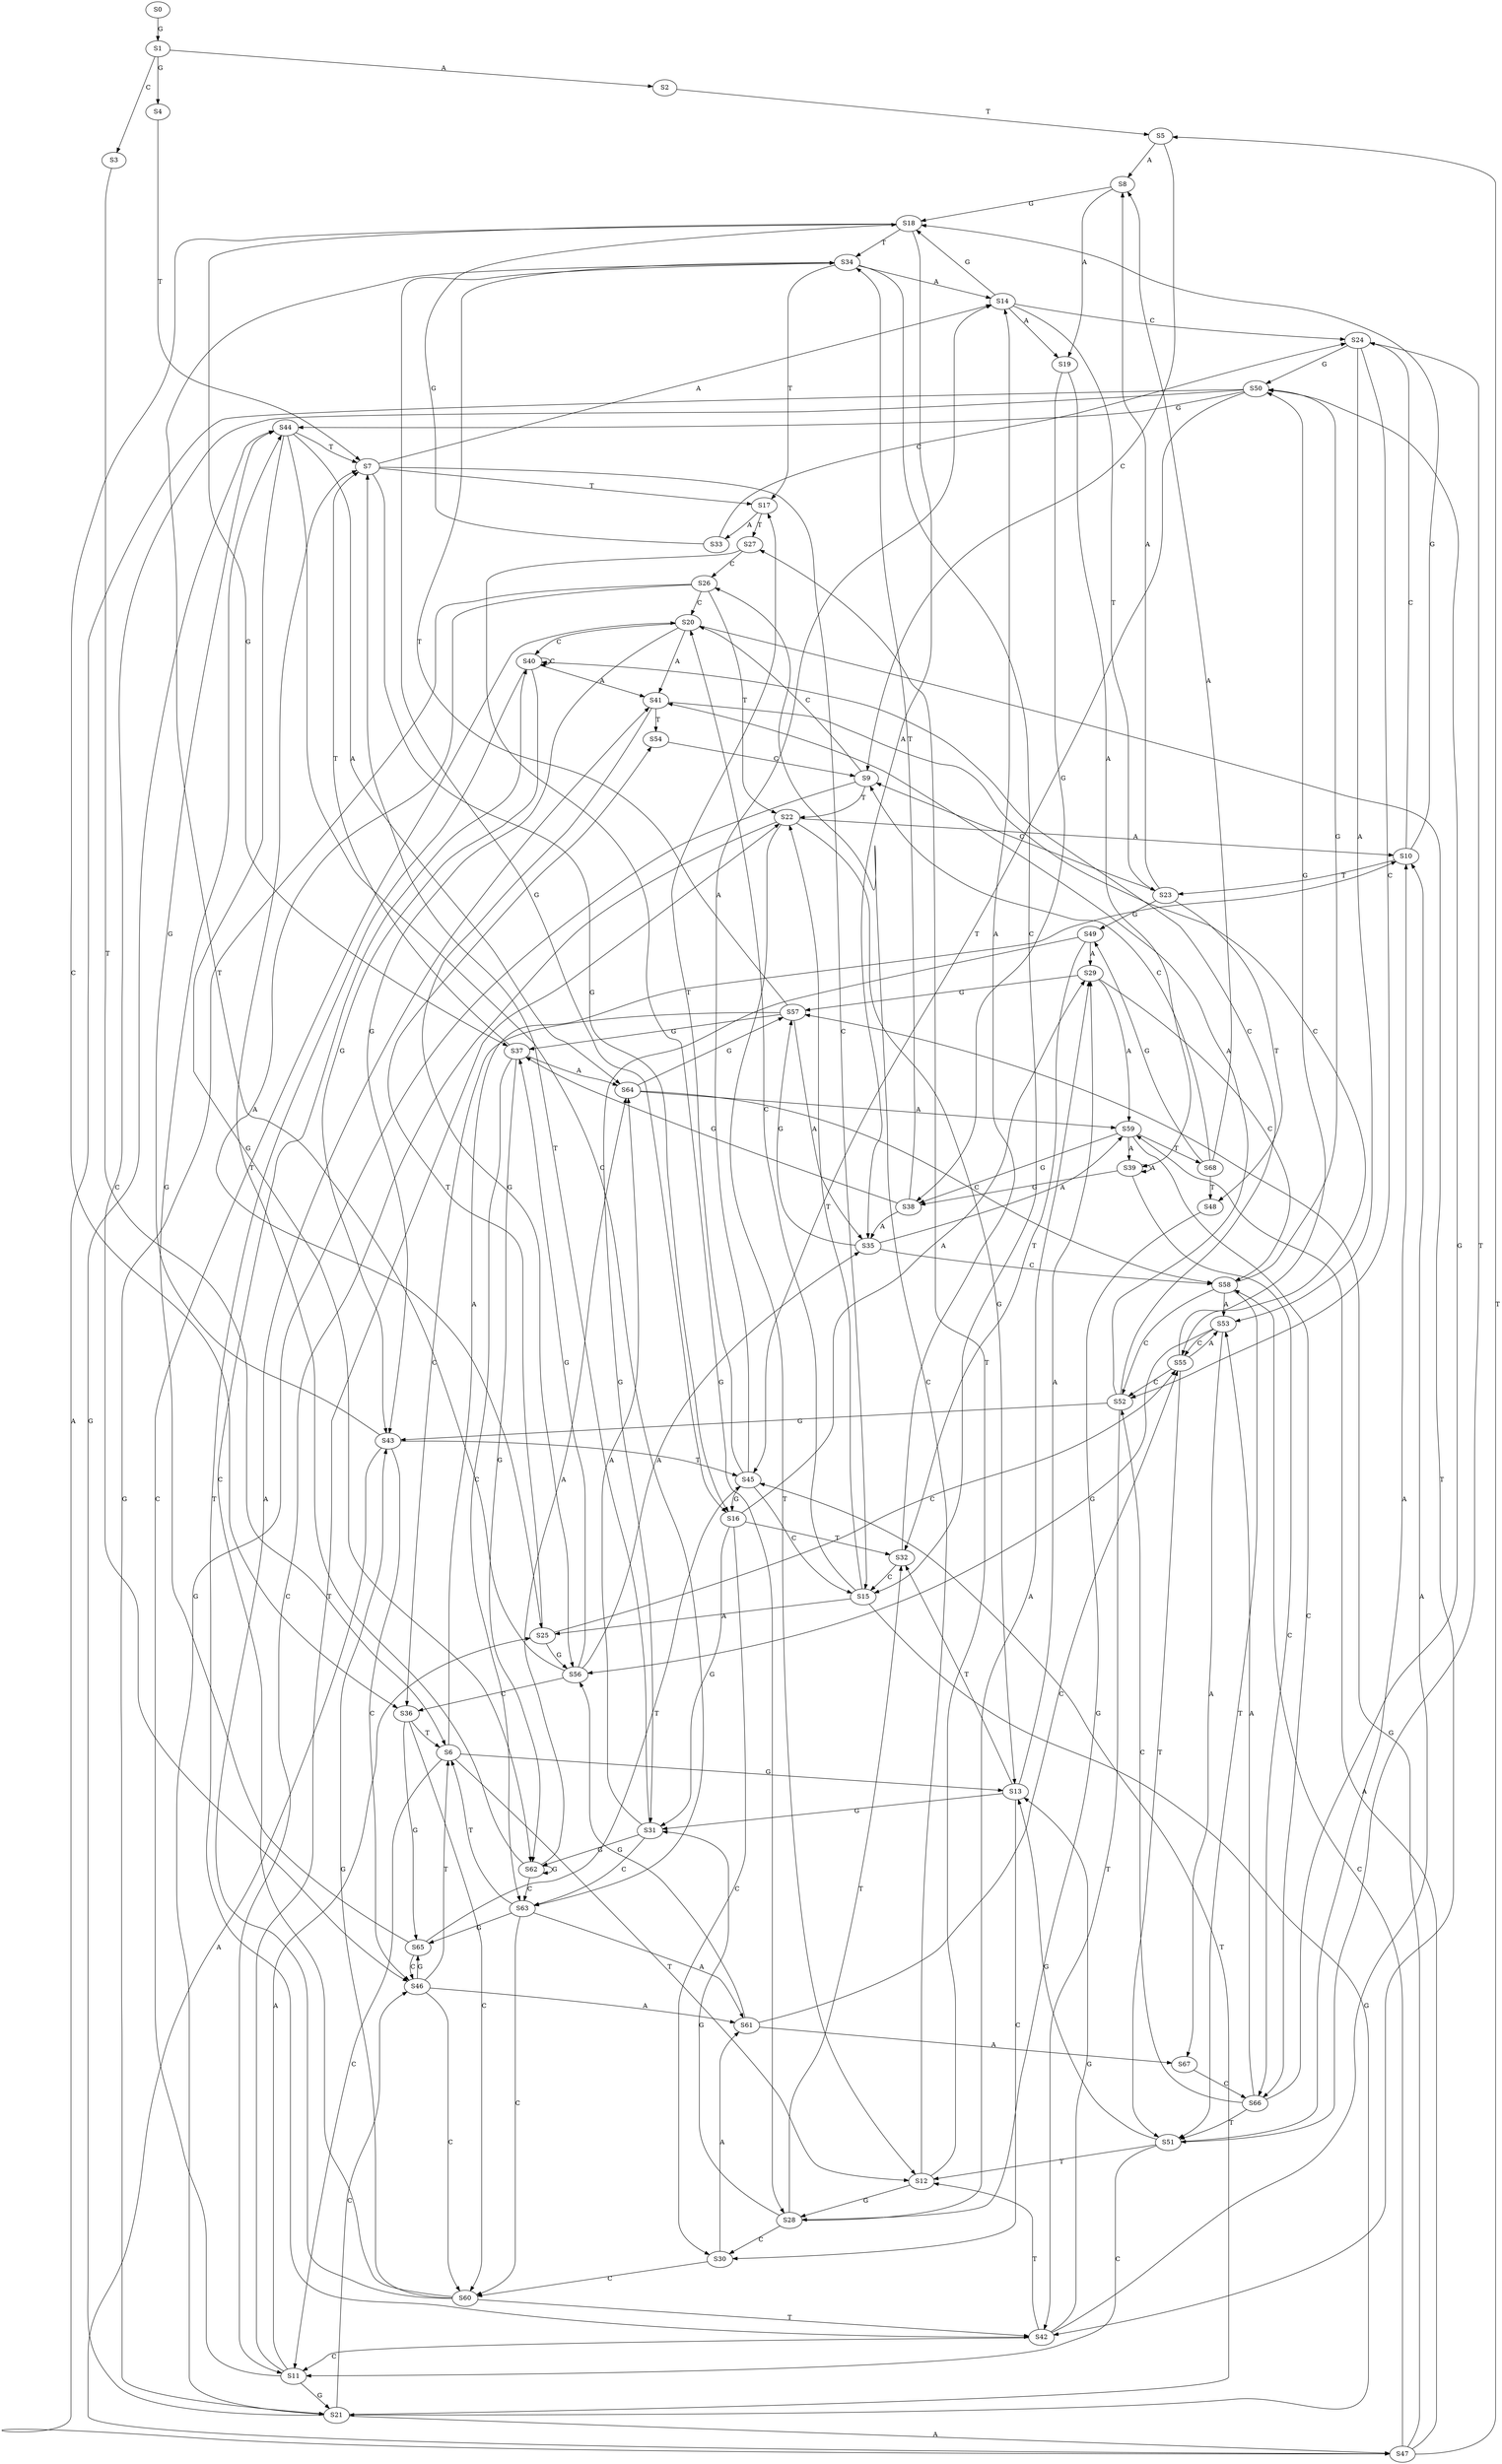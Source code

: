strict digraph  {
	S0 -> S1 [ label = G ];
	S1 -> S2 [ label = A ];
	S1 -> S3 [ label = C ];
	S1 -> S4 [ label = G ];
	S2 -> S5 [ label = T ];
	S3 -> S6 [ label = T ];
	S4 -> S7 [ label = T ];
	S5 -> S8 [ label = A ];
	S5 -> S9 [ label = C ];
	S6 -> S10 [ label = A ];
	S6 -> S11 [ label = C ];
	S6 -> S12 [ label = T ];
	S6 -> S13 [ label = G ];
	S7 -> S14 [ label = A ];
	S7 -> S15 [ label = C ];
	S7 -> S16 [ label = G ];
	S7 -> S17 [ label = T ];
	S8 -> S18 [ label = G ];
	S8 -> S19 [ label = A ];
	S9 -> S20 [ label = C ];
	S9 -> S21 [ label = G ];
	S9 -> S22 [ label = T ];
	S10 -> S18 [ label = G ];
	S10 -> S23 [ label = T ];
	S10 -> S24 [ label = C ];
	S11 -> S22 [ label = T ];
	S11 -> S21 [ label = G ];
	S11 -> S20 [ label = C ];
	S11 -> S25 [ label = A ];
	S12 -> S26 [ label = C ];
	S12 -> S27 [ label = T ];
	S12 -> S28 [ label = G ];
	S13 -> S29 [ label = A ];
	S13 -> S30 [ label = C ];
	S13 -> S31 [ label = G ];
	S13 -> S32 [ label = T ];
	S14 -> S23 [ label = T ];
	S14 -> S18 [ label = G ];
	S14 -> S19 [ label = A ];
	S14 -> S24 [ label = C ];
	S15 -> S22 [ label = T ];
	S15 -> S21 [ label = G ];
	S15 -> S25 [ label = A ];
	S15 -> S20 [ label = C ];
	S16 -> S32 [ label = T ];
	S16 -> S31 [ label = G ];
	S16 -> S29 [ label = A ];
	S16 -> S30 [ label = C ];
	S17 -> S33 [ label = A ];
	S17 -> S27 [ label = T ];
	S18 -> S34 [ label = T ];
	S18 -> S35 [ label = A ];
	S18 -> S36 [ label = C ];
	S18 -> S37 [ label = G ];
	S19 -> S38 [ label = G ];
	S19 -> S39 [ label = A ];
	S20 -> S40 [ label = C ];
	S20 -> S41 [ label = A ];
	S20 -> S42 [ label = T ];
	S20 -> S43 [ label = G ];
	S21 -> S44 [ label = G ];
	S21 -> S45 [ label = T ];
	S21 -> S46 [ label = C ];
	S21 -> S47 [ label = A ];
	S22 -> S13 [ label = G ];
	S22 -> S11 [ label = C ];
	S22 -> S10 [ label = A ];
	S22 -> S12 [ label = T ];
	S23 -> S9 [ label = C ];
	S23 -> S8 [ label = A ];
	S23 -> S48 [ label = T ];
	S23 -> S49 [ label = G ];
	S24 -> S50 [ label = G ];
	S24 -> S51 [ label = T ];
	S24 -> S52 [ label = C ];
	S24 -> S53 [ label = A ];
	S25 -> S54 [ label = T ];
	S25 -> S55 [ label = C ];
	S25 -> S56 [ label = G ];
	S26 -> S25 [ label = A ];
	S26 -> S22 [ label = T ];
	S26 -> S20 [ label = C ];
	S26 -> S21 [ label = G ];
	S27 -> S28 [ label = G ];
	S27 -> S26 [ label = C ];
	S28 -> S31 [ label = G ];
	S28 -> S30 [ label = C ];
	S28 -> S32 [ label = T ];
	S28 -> S29 [ label = A ];
	S29 -> S57 [ label = G ];
	S29 -> S58 [ label = C ];
	S29 -> S59 [ label = A ];
	S30 -> S60 [ label = C ];
	S30 -> S61 [ label = A ];
	S31 -> S62 [ label = G ];
	S31 -> S63 [ label = C ];
	S31 -> S64 [ label = A ];
	S31 -> S7 [ label = T ];
	S32 -> S15 [ label = C ];
	S32 -> S14 [ label = A ];
	S33 -> S24 [ label = C ];
	S33 -> S18 [ label = G ];
	S34 -> S14 [ label = A ];
	S34 -> S15 [ label = C ];
	S34 -> S16 [ label = G ];
	S34 -> S17 [ label = T ];
	S35 -> S59 [ label = A ];
	S35 -> S58 [ label = C ];
	S35 -> S57 [ label = G ];
	S36 -> S60 [ label = C ];
	S36 -> S6 [ label = T ];
	S36 -> S65 [ label = G ];
	S37 -> S64 [ label = A ];
	S37 -> S62 [ label = G ];
	S37 -> S7 [ label = T ];
	S37 -> S63 [ label = C ];
	S38 -> S34 [ label = T ];
	S38 -> S35 [ label = A ];
	S38 -> S37 [ label = G ];
	S39 -> S38 [ label = G ];
	S39 -> S66 [ label = C ];
	S39 -> S39 [ label = A ];
	S40 -> S43 [ label = G ];
	S40 -> S40 [ label = C ];
	S40 -> S41 [ label = A ];
	S40 -> S42 [ label = T ];
	S41 -> S56 [ label = G ];
	S41 -> S54 [ label = T ];
	S41 -> S55 [ label = C ];
	S42 -> S13 [ label = G ];
	S42 -> S10 [ label = A ];
	S42 -> S11 [ label = C ];
	S42 -> S12 [ label = T ];
	S43 -> S47 [ label = A ];
	S43 -> S44 [ label = G ];
	S43 -> S45 [ label = T ];
	S43 -> S46 [ label = C ];
	S44 -> S64 [ label = A ];
	S44 -> S62 [ label = G ];
	S44 -> S63 [ label = C ];
	S44 -> S7 [ label = T ];
	S45 -> S15 [ label = C ];
	S45 -> S14 [ label = A ];
	S45 -> S16 [ label = G ];
	S45 -> S17 [ label = T ];
	S46 -> S65 [ label = G ];
	S46 -> S6 [ label = T ];
	S46 -> S60 [ label = C ];
	S46 -> S61 [ label = A ];
	S47 -> S59 [ label = A ];
	S47 -> S58 [ label = C ];
	S47 -> S57 [ label = G ];
	S47 -> S5 [ label = T ];
	S48 -> S28 [ label = G ];
	S49 -> S31 [ label = G ];
	S49 -> S29 [ label = A ];
	S49 -> S32 [ label = T ];
	S50 -> S44 [ label = G ];
	S50 -> S47 [ label = A ];
	S50 -> S45 [ label = T ];
	S50 -> S46 [ label = C ];
	S51 -> S10 [ label = A ];
	S51 -> S11 [ label = C ];
	S51 -> S12 [ label = T ];
	S51 -> S13 [ label = G ];
	S52 -> S40 [ label = C ];
	S52 -> S41 [ label = A ];
	S52 -> S42 [ label = T ];
	S52 -> S43 [ label = G ];
	S53 -> S56 [ label = G ];
	S53 -> S55 [ label = C ];
	S53 -> S67 [ label = A ];
	S54 -> S9 [ label = C ];
	S55 -> S51 [ label = T ];
	S55 -> S52 [ label = C ];
	S55 -> S53 [ label = A ];
	S55 -> S50 [ label = G ];
	S56 -> S37 [ label = G ];
	S56 -> S34 [ label = T ];
	S56 -> S35 [ label = A ];
	S56 -> S36 [ label = C ];
	S57 -> S34 [ label = T ];
	S57 -> S35 [ label = A ];
	S57 -> S37 [ label = G ];
	S57 -> S36 [ label = C ];
	S58 -> S51 [ label = T ];
	S58 -> S50 [ label = G ];
	S58 -> S52 [ label = C ];
	S58 -> S53 [ label = A ];
	S59 -> S68 [ label = T ];
	S59 -> S66 [ label = C ];
	S59 -> S39 [ label = A ];
	S59 -> S38 [ label = G ];
	S60 -> S43 [ label = G ];
	S60 -> S41 [ label = A ];
	S60 -> S42 [ label = T ];
	S60 -> S40 [ label = C ];
	S61 -> S56 [ label = G ];
	S61 -> S55 [ label = C ];
	S61 -> S67 [ label = A ];
	S62 -> S7 [ label = T ];
	S62 -> S63 [ label = C ];
	S62 -> S62 [ label = G ];
	S62 -> S64 [ label = A ];
	S63 -> S6 [ label = T ];
	S63 -> S60 [ label = C ];
	S63 -> S61 [ label = A ];
	S63 -> S65 [ label = G ];
	S64 -> S59 [ label = A ];
	S64 -> S58 [ label = C ];
	S64 -> S57 [ label = G ];
	S65 -> S44 [ label = G ];
	S65 -> S46 [ label = C ];
	S65 -> S45 [ label = T ];
	S66 -> S53 [ label = A ];
	S66 -> S52 [ label = C ];
	S66 -> S50 [ label = G ];
	S66 -> S51 [ label = T ];
	S67 -> S66 [ label = C ];
	S68 -> S8 [ label = A ];
	S68 -> S9 [ label = C ];
	S68 -> S49 [ label = G ];
	S68 -> S48 [ label = T ];
}
